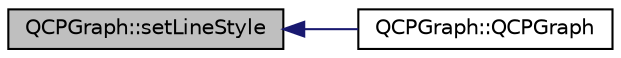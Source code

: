 digraph "QCPGraph::setLineStyle"
{
  edge [fontname="Helvetica",fontsize="10",labelfontname="Helvetica",labelfontsize="10"];
  node [fontname="Helvetica",fontsize="10",shape=record];
  rankdir="LR";
  Node743 [label="QCPGraph::setLineStyle",height=0.2,width=0.4,color="black", fillcolor="grey75", style="filled", fontcolor="black"];
  Node743 -> Node744 [dir="back",color="midnightblue",fontsize="10",style="solid",fontname="Helvetica"];
  Node744 [label="QCPGraph::QCPGraph",height=0.2,width=0.4,color="black", fillcolor="white", style="filled",URL="$d2/d4c/class_q_c_p_graph.html#a0393a38cf7183cbf46348eb6cf9a5a6c"];
}
